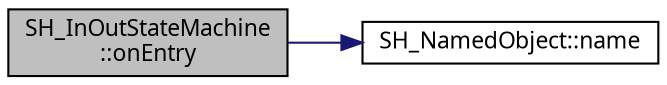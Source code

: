 digraph "SH_InOutStateMachine::onEntry"
{
 // INTERACTIVE_SVG=YES
  bgcolor="transparent";
  edge [fontname="Verdana",fontsize="11",labelfontname="Verdana",labelfontsize="11"];
  node [fontname="Verdana",fontsize="11",shape=record];
  rankdir="LR";
  Node1 [label="SH_InOutStateMachine\l::onEntry",height=0.2,width=0.4,color="black", fillcolor="grey75", style="filled" fontcolor="black"];
  Node1 -> Node2 [color="midnightblue",fontsize="11",style="solid",fontname="Verdana"];
  Node2 [label="SH_NamedObject::name",height=0.2,width=0.4,color="black",URL="$classSH__NamedObject.html#a9f686c6f2a5bcc08ad03d0cee0151f0f"];
}
